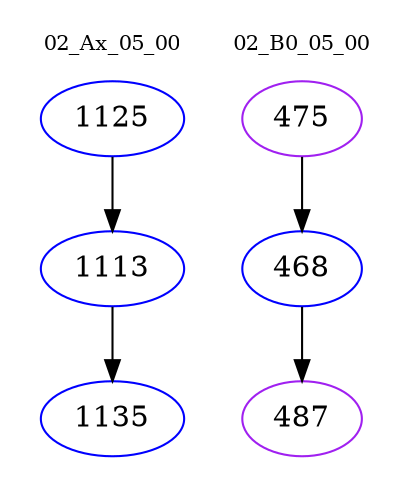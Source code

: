 digraph{
subgraph cluster_0 {
color = white
label = "02_Ax_05_00";
fontsize=10;
T0_1125 [label="1125", color="blue"]
T0_1125 -> T0_1113 [color="black"]
T0_1113 [label="1113", color="blue"]
T0_1113 -> T0_1135 [color="black"]
T0_1135 [label="1135", color="blue"]
}
subgraph cluster_1 {
color = white
label = "02_B0_05_00";
fontsize=10;
T1_475 [label="475", color="purple"]
T1_475 -> T1_468 [color="black"]
T1_468 [label="468", color="blue"]
T1_468 -> T1_487 [color="black"]
T1_487 [label="487", color="purple"]
}
}
